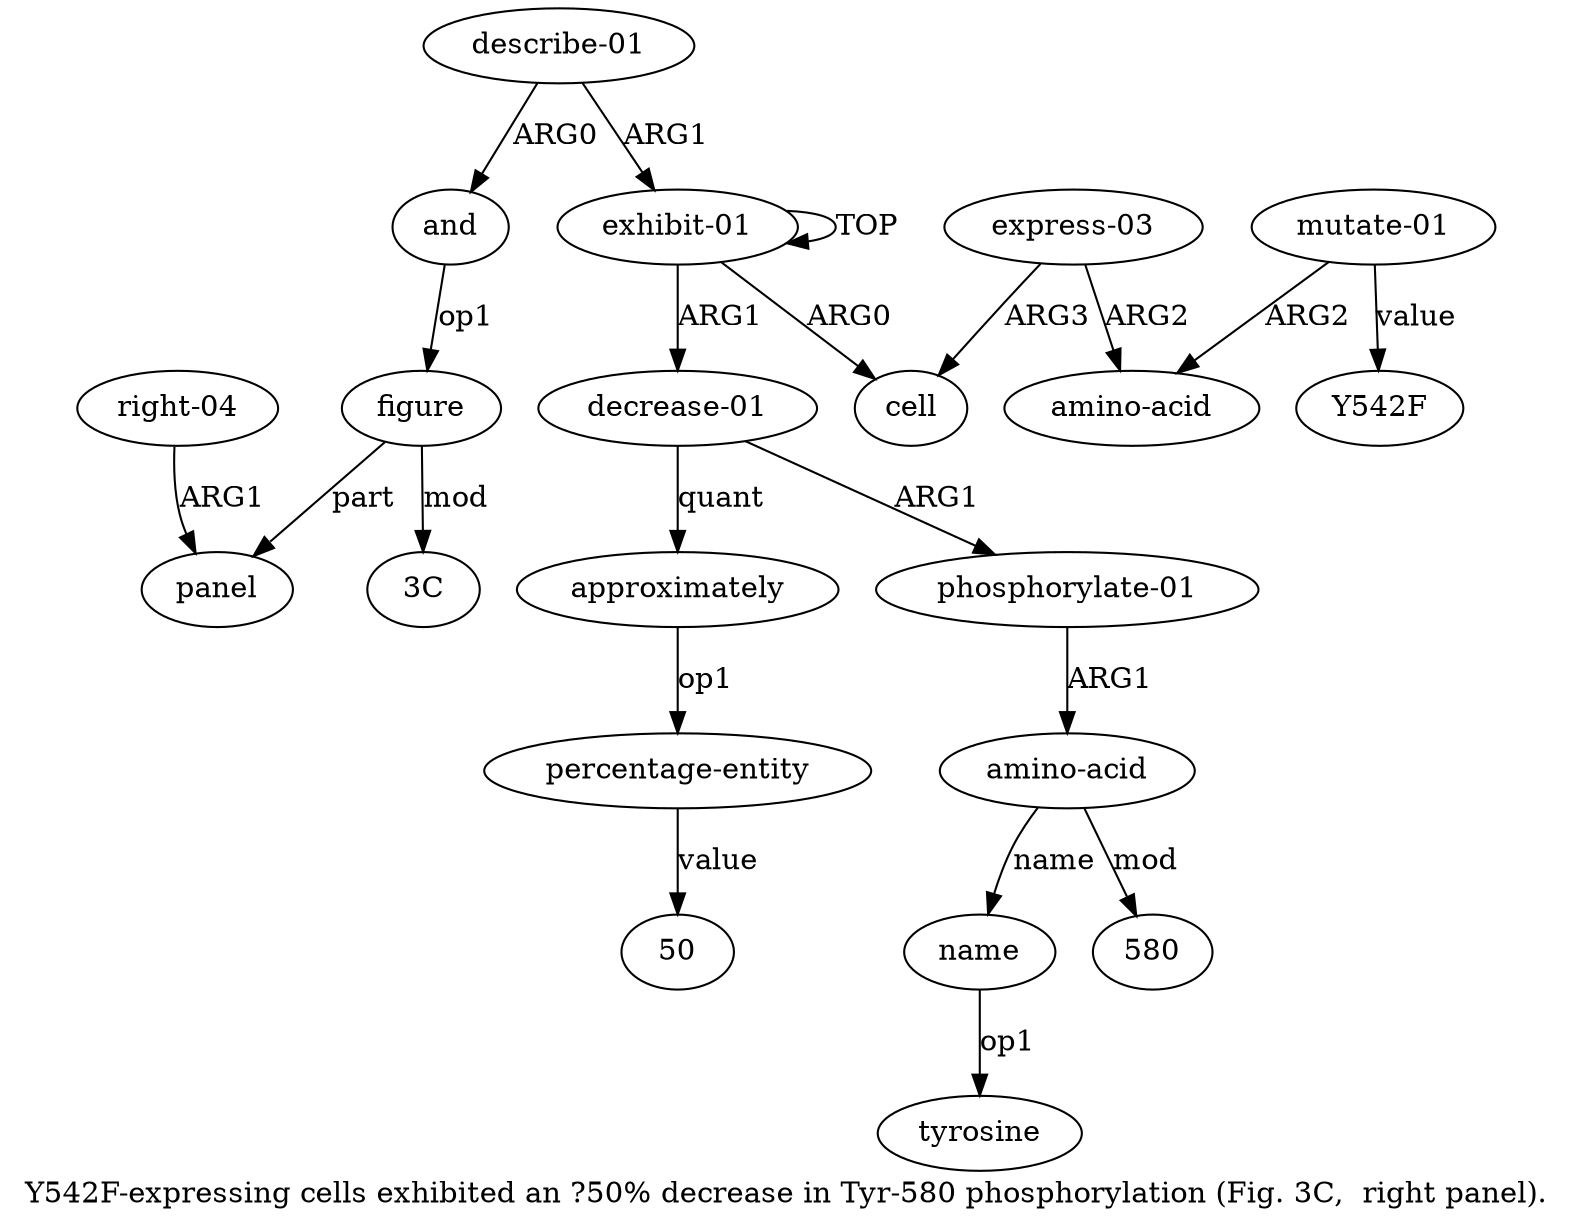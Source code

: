 digraph  {
	graph [label="Y542F-expressing cells exhibited an ?50% decrease in Tyr-580 phosphorylation (Fig. 3C,  right panel)."];
	node [label="\N"];
	a15	 [color=black,
		gold_ind=15,
		gold_label="right-04",
		label="right-04",
		test_ind=15,
		test_label="right-04"];
	a14	 [color=black,
		gold_ind=14,
		gold_label=panel,
		label=panel,
		test_ind=14,
		test_label=panel];
	a15 -> a14 [key=0,
	color=black,
	gold_label=ARG1,
	label=ARG1,
	test_label=ARG1];
a11 [color=black,
	gold_ind=11,
	gold_label="describe-01",
	label="describe-01",
	test_ind=11,
	test_label="describe-01"];
a12 [color=black,
	gold_ind=12,
	gold_label=and,
	label=and,
	test_ind=12,
	test_label=and];
a11 -> a12 [key=0,
color=black,
gold_label=ARG0,
label=ARG0,
test_label=ARG0];
a0 [color=black,
gold_ind=0,
gold_label="exhibit-01",
label="exhibit-01",
test_ind=0,
test_label="exhibit-01"];
a11 -> a0 [key=0,
color=black,
gold_label=ARG1,
label=ARG1,
test_label=ARG1];
a10 [color=black,
gold_ind=10,
gold_label="percentage-entity",
label="percentage-entity",
test_ind=10,
test_label="percentage-entity"];
"a10 50" [color=black,
gold_ind=-1,
gold_label=50,
label=50,
test_ind=-1,
test_label=50];
a10 -> "a10 50" [key=0,
color=black,
gold_label=value,
label=value,
test_label=value];
a13 [color=black,
gold_ind=13,
gold_label=figure,
label=figure,
test_ind=13,
test_label=figure];
a13 -> a14 [key=0,
color=black,
gold_label=part,
label=part,
test_label=part];
"a13 3C" [color=black,
gold_ind=-1,
gold_label="3C",
label="3C",
test_ind=-1,
test_label="3C"];
a13 -> "a13 3C" [key=0,
color=black,
gold_label=mod,
label=mod,
test_label=mod];
a12 -> a13 [key=0,
color=black,
gold_label=op1,
label=op1,
test_label=op1];
"a7 580" [color=black,
gold_ind=-1,
gold_label=580,
label=580,
test_ind=-1,
test_label=580];
"a4 Y542F" [color=black,
gold_ind=-1,
gold_label=Y542F,
label=Y542F,
test_ind=-1,
test_label=Y542F];
a1 [color=black,
gold_ind=1,
gold_label=cell,
label=cell,
test_ind=1,
test_label=cell];
a0 -> a1 [key=0,
color=black,
gold_label=ARG0,
label=ARG0,
test_label=ARG0];
a0 -> a0 [key=0,
color=black,
gold_label=TOP,
label=TOP,
test_label=TOP];
a5 [color=black,
gold_ind=5,
gold_label="decrease-01",
label="decrease-01",
test_ind=5,
test_label="decrease-01"];
a0 -> a5 [key=0,
color=black,
gold_label=ARG1,
label=ARG1,
test_label=ARG1];
a3 [color=black,
gold_ind=3,
gold_label="amino-acid",
label="amino-acid",
test_ind=3,
test_label="amino-acid"];
a2 [color=black,
gold_ind=2,
gold_label="express-03",
label="express-03",
test_ind=2,
test_label="express-03"];
a2 -> a1 [key=0,
color=black,
gold_label=ARG3,
label=ARG3,
test_label=ARG3];
a2 -> a3 [key=0,
color=black,
gold_label=ARG2,
label=ARG2,
test_label=ARG2];
a6 [color=black,
gold_ind=6,
gold_label="phosphorylate-01",
label="phosphorylate-01",
test_ind=6,
test_label="phosphorylate-01"];
a5 -> a6 [key=0,
color=black,
gold_label=ARG1,
label=ARG1,
test_label=ARG1];
a9 [color=black,
gold_ind=9,
gold_label=approximately,
label=approximately,
test_ind=9,
test_label=approximately];
a5 -> a9 [key=0,
color=black,
gold_label=quant,
label=quant,
test_label=quant];
a4 [color=black,
gold_ind=4,
gold_label="mutate-01",
label="mutate-01",
test_ind=4,
test_label="mutate-01"];
a4 -> "a4 Y542F" [key=0,
color=black,
gold_label=value,
label=value,
test_label=value];
a4 -> a3 [key=0,
color=black,
gold_label=ARG2,
label=ARG2,
test_label=ARG2];
a7 [color=black,
gold_ind=7,
gold_label="amino-acid",
label="amino-acid",
test_ind=7,
test_label="amino-acid"];
a7 -> "a7 580" [key=0,
color=black,
gold_label=mod,
label=mod,
test_label=mod];
a8 [color=black,
gold_ind=8,
gold_label=name,
label=name,
test_ind=8,
test_label=name];
a7 -> a8 [key=0,
color=black,
gold_label=name,
label=name,
test_label=name];
a6 -> a7 [key=0,
color=black,
gold_label=ARG1,
label=ARG1,
test_label=ARG1];
a9 -> a10 [key=0,
color=black,
gold_label=op1,
label=op1,
test_label=op1];
"a8 tyrosine" [color=black,
gold_ind=-1,
gold_label=tyrosine,
label=tyrosine,
test_ind=-1,
test_label=tyrosine];
a8 -> "a8 tyrosine" [key=0,
color=black,
gold_label=op1,
label=op1,
test_label=op1];
}
